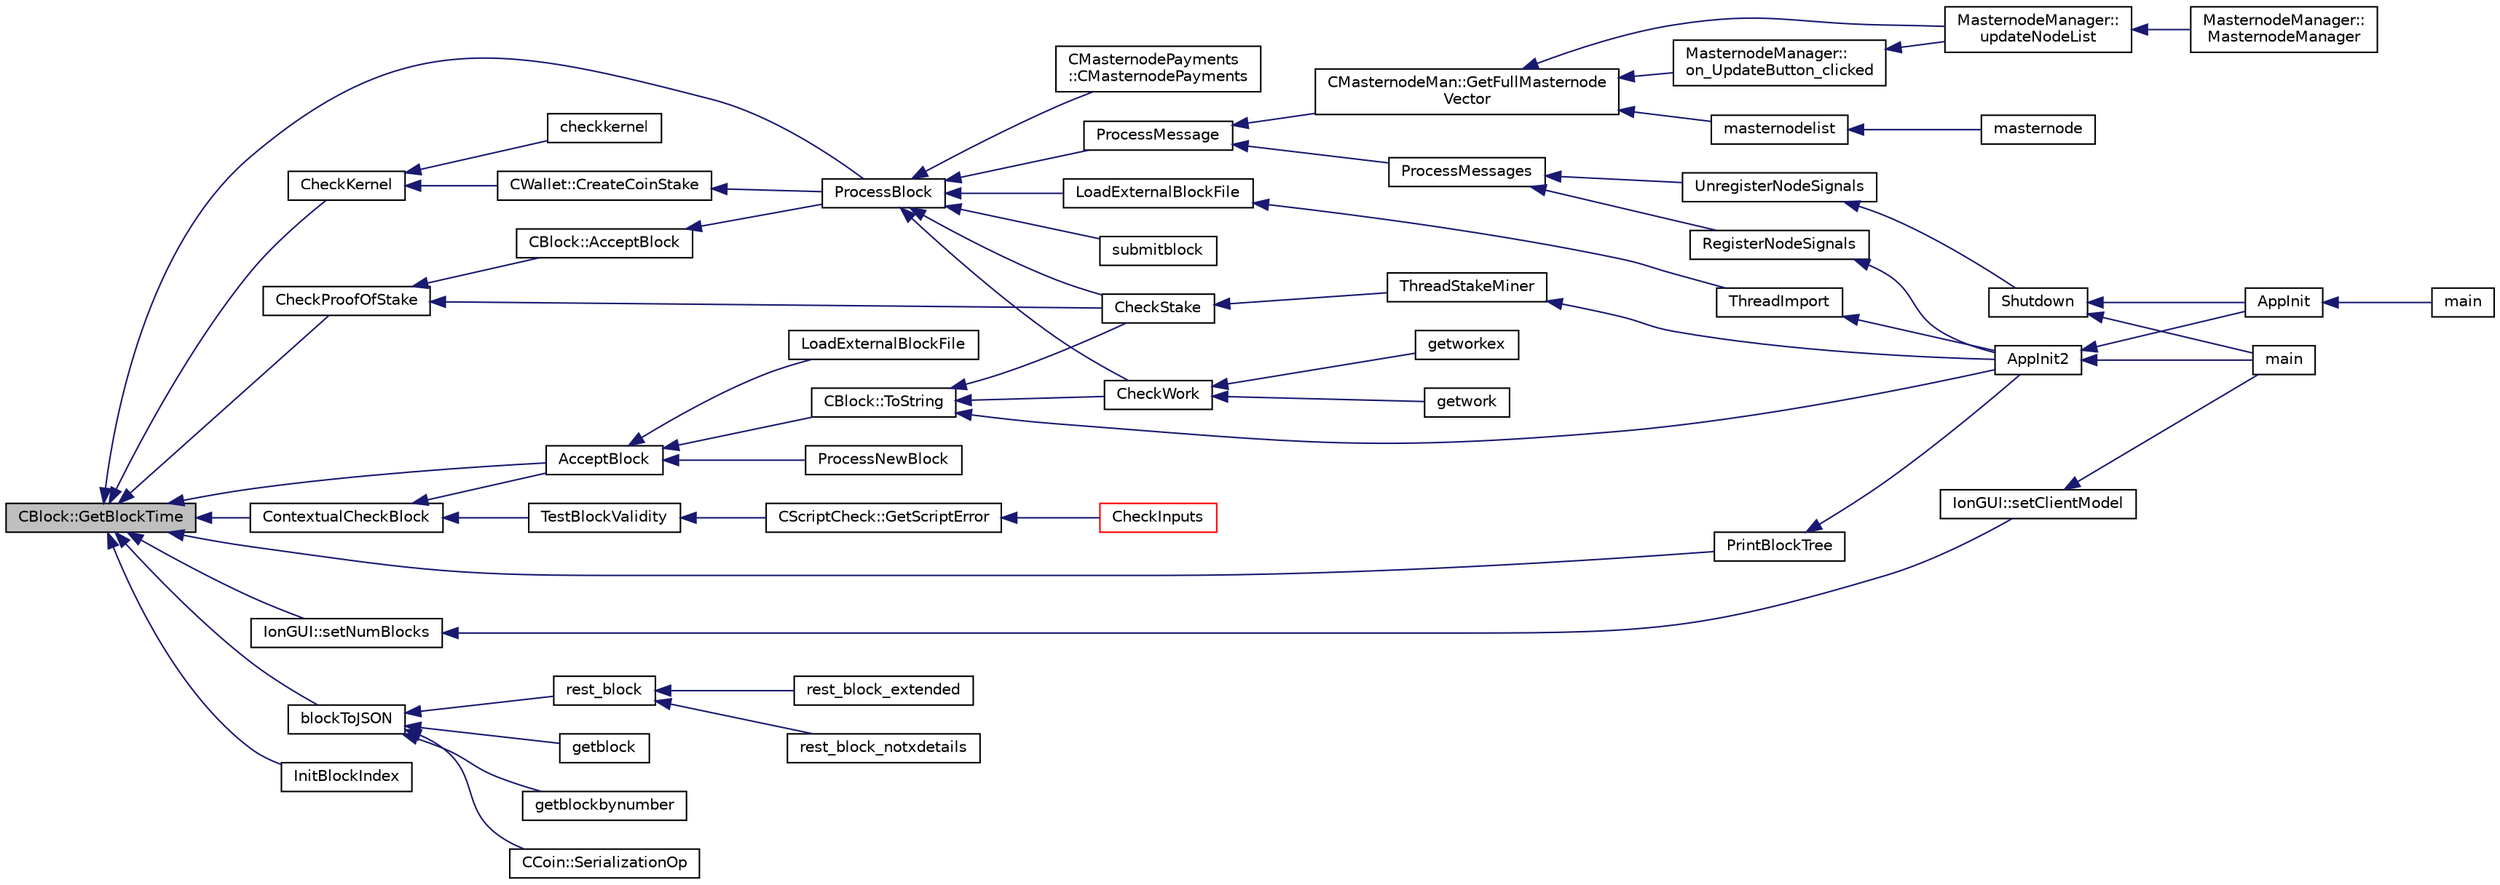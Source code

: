 digraph "CBlock::GetBlockTime"
{
  edge [fontname="Helvetica",fontsize="10",labelfontname="Helvetica",labelfontsize="10"];
  node [fontname="Helvetica",fontsize="10",shape=record];
  rankdir="LR";
  Node545 [label="CBlock::GetBlockTime",height=0.2,width=0.4,color="black", fillcolor="grey75", style="filled", fontcolor="black"];
  Node545 -> Node546 [dir="back",color="midnightblue",fontsize="10",style="solid",fontname="Helvetica"];
  Node546 [label="ProcessBlock",height=0.2,width=0.4,color="black", fillcolor="white", style="filled",URL="$d4/dbf/main_8h.html#a7c8a7be3439bb5e1e40548a332a3cf29"];
  Node546 -> Node547 [dir="back",color="midnightblue",fontsize="10",style="solid",fontname="Helvetica"];
  Node547 [label="LoadExternalBlockFile",height=0.2,width=0.4,color="black", fillcolor="white", style="filled",URL="$df/d0a/main_8cpp.html#afbdbbb5a1b376748e5460cbcf644a9af"];
  Node547 -> Node548 [dir="back",color="midnightblue",fontsize="10",style="solid",fontname="Helvetica"];
  Node548 [label="ThreadImport",height=0.2,width=0.4,color="black", fillcolor="white", style="filled",URL="$d4/dbf/main_8h.html#a0189c34248cd89bbbe20d4d6045bd7c9"];
  Node548 -> Node549 [dir="back",color="midnightblue",fontsize="10",style="solid",fontname="Helvetica"];
  Node549 [label="AppInit2",height=0.2,width=0.4,color="black", fillcolor="white", style="filled",URL="$d8/dc0/init_8h.html#a1a4c1bfbf6ba1db77e988b89b9cadfd3",tooltip="Initialize ion. "];
  Node549 -> Node550 [dir="back",color="midnightblue",fontsize="10",style="solid",fontname="Helvetica"];
  Node550 [label="AppInit",height=0.2,width=0.4,color="black", fillcolor="white", style="filled",URL="$d4/d35/iond_8cpp.html#ac59316b767e6984e1285f0531275286b"];
  Node550 -> Node551 [dir="back",color="midnightblue",fontsize="10",style="solid",fontname="Helvetica"];
  Node551 [label="main",height=0.2,width=0.4,color="black", fillcolor="white", style="filled",URL="$d4/d35/iond_8cpp.html#a0ddf1224851353fc92bfbff6f499fa97"];
  Node549 -> Node552 [dir="back",color="midnightblue",fontsize="10",style="solid",fontname="Helvetica"];
  Node552 [label="main",height=0.2,width=0.4,color="black", fillcolor="white", style="filled",URL="$d5/d2d/ion_8cpp.html#a0ddf1224851353fc92bfbff6f499fa97"];
  Node546 -> Node553 [dir="back",color="midnightblue",fontsize="10",style="solid",fontname="Helvetica"];
  Node553 [label="ProcessMessage",height=0.2,width=0.4,color="black", fillcolor="white", style="filled",URL="$df/d0a/main_8cpp.html#a8ba92b1a4bce3c835e887a9073d17d8e"];
  Node553 -> Node554 [dir="back",color="midnightblue",fontsize="10",style="solid",fontname="Helvetica"];
  Node554 [label="ProcessMessages",height=0.2,width=0.4,color="black", fillcolor="white", style="filled",URL="$d4/dbf/main_8h.html#a196f9318f02448b85b28d612698934fd"];
  Node554 -> Node555 [dir="back",color="midnightblue",fontsize="10",style="solid",fontname="Helvetica"];
  Node555 [label="RegisterNodeSignals",height=0.2,width=0.4,color="black", fillcolor="white", style="filled",URL="$d4/dbf/main_8h.html#ab02615ff65f91d69f8d786ec900baa8a",tooltip="Register with a network node to receive its signals. "];
  Node555 -> Node549 [dir="back",color="midnightblue",fontsize="10",style="solid",fontname="Helvetica"];
  Node554 -> Node556 [dir="back",color="midnightblue",fontsize="10",style="solid",fontname="Helvetica"];
  Node556 [label="UnregisterNodeSignals",height=0.2,width=0.4,color="black", fillcolor="white", style="filled",URL="$d4/dbf/main_8h.html#a3ef0cc6e9d9d6435ee2a5569244d6ebd",tooltip="Unregister a network node. "];
  Node556 -> Node557 [dir="back",color="midnightblue",fontsize="10",style="solid",fontname="Helvetica"];
  Node557 [label="Shutdown",height=0.2,width=0.4,color="black", fillcolor="white", style="filled",URL="$d8/dc0/init_8h.html#ac5f038c2b480cf9ef5e19e3eba8dbaf9"];
  Node557 -> Node550 [dir="back",color="midnightblue",fontsize="10",style="solid",fontname="Helvetica"];
  Node557 -> Node552 [dir="back",color="midnightblue",fontsize="10",style="solid",fontname="Helvetica"];
  Node553 -> Node558 [dir="back",color="midnightblue",fontsize="10",style="solid",fontname="Helvetica"];
  Node558 [label="CMasternodeMan::GetFullMasternode\lVector",height=0.2,width=0.4,color="black", fillcolor="white", style="filled",URL="$dc/d6b/class_c_masternode_man.html#ab39e213a7601e1bef2eba1d5d63206f5"];
  Node558 -> Node559 [dir="back",color="midnightblue",fontsize="10",style="solid",fontname="Helvetica"];
  Node559 [label="MasternodeManager::\lupdateNodeList",height=0.2,width=0.4,color="black", fillcolor="white", style="filled",URL="$d9/d70/class_masternode_manager.html#a5485a8bd6ccf673027165cc1207dfae9"];
  Node559 -> Node560 [dir="back",color="midnightblue",fontsize="10",style="solid",fontname="Helvetica"];
  Node560 [label="MasternodeManager::\lMasternodeManager",height=0.2,width=0.4,color="black", fillcolor="white", style="filled",URL="$d9/d70/class_masternode_manager.html#ad18cb99065e056e6b791e2356de826bf"];
  Node558 -> Node561 [dir="back",color="midnightblue",fontsize="10",style="solid",fontname="Helvetica"];
  Node561 [label="MasternodeManager::\lon_UpdateButton_clicked",height=0.2,width=0.4,color="black", fillcolor="white", style="filled",URL="$d9/d70/class_masternode_manager.html#ae8d07b4d869e3eb09fe1be445eff0430"];
  Node561 -> Node559 [dir="back",color="midnightblue",fontsize="10",style="solid",fontname="Helvetica"];
  Node558 -> Node562 [dir="back",color="midnightblue",fontsize="10",style="solid",fontname="Helvetica"];
  Node562 [label="masternodelist",height=0.2,width=0.4,color="black", fillcolor="white", style="filled",URL="$d5/d6b/rpcstashedsend_8cpp.html#a3a7ed7e37f21eb2912afc6e776f7236c"];
  Node562 -> Node563 [dir="back",color="midnightblue",fontsize="10",style="solid",fontname="Helvetica"];
  Node563 [label="masternode",height=0.2,width=0.4,color="black", fillcolor="white", style="filled",URL="$d5/d6b/rpcstashedsend_8cpp.html#a30609e443aeb47c29ed0878d16b1b5e1"];
  Node546 -> Node564 [dir="back",color="midnightblue",fontsize="10",style="solid",fontname="Helvetica"];
  Node564 [label="CMasternodePayments\l::CMasternodePayments",height=0.2,width=0.4,color="black", fillcolor="white", style="filled",URL="$dc/d9a/class_c_masternode_payments.html#a4b9454f265a927528c881716e7649973"];
  Node546 -> Node565 [dir="back",color="midnightblue",fontsize="10",style="solid",fontname="Helvetica"];
  Node565 [label="CheckWork",height=0.2,width=0.4,color="black", fillcolor="white", style="filled",URL="$de/d13/miner_8h.html#aadd8a05aa6d8fae1c0f4daa5e971a12a",tooltip="Check mined proof-of-work block. "];
  Node565 -> Node566 [dir="back",color="midnightblue",fontsize="10",style="solid",fontname="Helvetica"];
  Node566 [label="getworkex",height=0.2,width=0.4,color="black", fillcolor="white", style="filled",URL="$d4/ddd/rpcmining_8cpp.html#aa40f86dc468a3f2ef4a3bba99e20a069"];
  Node565 -> Node567 [dir="back",color="midnightblue",fontsize="10",style="solid",fontname="Helvetica"];
  Node567 [label="getwork",height=0.2,width=0.4,color="black", fillcolor="white", style="filled",URL="$d4/ddd/rpcmining_8cpp.html#a356be62c93d38267a7da9e1cb644d547"];
  Node546 -> Node568 [dir="back",color="midnightblue",fontsize="10",style="solid",fontname="Helvetica"];
  Node568 [label="CheckStake",height=0.2,width=0.4,color="black", fillcolor="white", style="filled",URL="$de/d13/miner_8h.html#a68be4bcfa03b86095641eac5ca996fed",tooltip="Check mined proof-of-stake block. "];
  Node568 -> Node569 [dir="back",color="midnightblue",fontsize="10",style="solid",fontname="Helvetica"];
  Node569 [label="ThreadStakeMiner",height=0.2,width=0.4,color="black", fillcolor="white", style="filled",URL="$d6/de3/miner_8cpp.html#a31faece5ef0e403969b3d3debd79b352"];
  Node569 -> Node549 [dir="back",color="midnightblue",fontsize="10",style="solid",fontname="Helvetica"];
  Node546 -> Node570 [dir="back",color="midnightblue",fontsize="10",style="solid",fontname="Helvetica"];
  Node570 [label="submitblock",height=0.2,width=0.4,color="black", fillcolor="white", style="filled",URL="$d4/ddd/rpcmining_8cpp.html#a6fc1aa077add8cb1c74207056616134d"];
  Node545 -> Node571 [dir="back",color="midnightblue",fontsize="10",style="solid",fontname="Helvetica"];
  Node571 [label="PrintBlockTree",height=0.2,width=0.4,color="black", fillcolor="white", style="filled",URL="$d4/dbf/main_8h.html#aac88c75e65aa0dee60e4332dbcc16120"];
  Node571 -> Node549 [dir="back",color="midnightblue",fontsize="10",style="solid",fontname="Helvetica"];
  Node545 -> Node572 [dir="back",color="midnightblue",fontsize="10",style="solid",fontname="Helvetica"];
  Node572 [label="IonGUI::setNumBlocks",height=0.2,width=0.4,color="black", fillcolor="white", style="filled",URL="$dc/d0b/class_ion_g_u_i.html#a542b8a51434274ffd2c8ec83b1fdd28c",tooltip="Set number of blocks shown in the UI. "];
  Node572 -> Node573 [dir="back",color="midnightblue",fontsize="10",style="solid",fontname="Helvetica"];
  Node573 [label="IonGUI::setClientModel",height=0.2,width=0.4,color="black", fillcolor="white", style="filled",URL="$dc/d0b/class_ion_g_u_i.html#aee0c583c834ce4f4c598c29db83b0680",tooltip="Set the client model. "];
  Node573 -> Node552 [dir="back",color="midnightblue",fontsize="10",style="solid",fontname="Helvetica"];
  Node545 -> Node574 [dir="back",color="midnightblue",fontsize="10",style="solid",fontname="Helvetica"];
  Node574 [label="blockToJSON",height=0.2,width=0.4,color="black", fillcolor="white", style="filled",URL="$d0/d47/rpcblockchain_8cpp.html#a414df5de934bac4418f19c9293f63dad"];
  Node574 -> Node575 [dir="back",color="midnightblue",fontsize="10",style="solid",fontname="Helvetica"];
  Node575 [label="CCoin::SerializationOp",height=0.2,width=0.4,color="black", fillcolor="white", style="filled",URL="$d6/d99/struct_c_coin.html#a2a0a2532bdacb03b087b3b0a400830ec"];
  Node574 -> Node576 [dir="back",color="midnightblue",fontsize="10",style="solid",fontname="Helvetica"];
  Node576 [label="rest_block",height=0.2,width=0.4,color="black", fillcolor="white", style="filled",URL="$d8/d04/rest_8cpp.html#a99e4aae76e1b90f996cf7c24b5281464"];
  Node576 -> Node577 [dir="back",color="midnightblue",fontsize="10",style="solid",fontname="Helvetica"];
  Node577 [label="rest_block_extended",height=0.2,width=0.4,color="black", fillcolor="white", style="filled",URL="$d8/d04/rest_8cpp.html#af08858ee3c5d6236db44a62c423e0c0e"];
  Node576 -> Node578 [dir="back",color="midnightblue",fontsize="10",style="solid",fontname="Helvetica"];
  Node578 [label="rest_block_notxdetails",height=0.2,width=0.4,color="black", fillcolor="white", style="filled",URL="$d8/d04/rest_8cpp.html#acf422a3f71f1fd9963d6c65517bbb654"];
  Node574 -> Node579 [dir="back",color="midnightblue",fontsize="10",style="solid",fontname="Helvetica"];
  Node579 [label="getblock",height=0.2,width=0.4,color="black", fillcolor="white", style="filled",URL="$d0/d47/rpcblockchain_8cpp.html#a63608cf1bb275120194c3b4e070af3d7"];
  Node574 -> Node580 [dir="back",color="midnightblue",fontsize="10",style="solid",fontname="Helvetica"];
  Node580 [label="getblockbynumber",height=0.2,width=0.4,color="black", fillcolor="white", style="filled",URL="$d0/d47/rpcblockchain_8cpp.html#a4039f7b3e313c63b81c98e3fc479a117"];
  Node545 -> Node581 [dir="back",color="midnightblue",fontsize="10",style="solid",fontname="Helvetica"];
  Node581 [label="CheckProofOfStake",height=0.2,width=0.4,color="black", fillcolor="white", style="filled",URL="$d4/dd4/stake_8h.html#a01e09fbdb926d4581ea48c4cf2f337a1"];
  Node581 -> Node582 [dir="back",color="midnightblue",fontsize="10",style="solid",fontname="Helvetica"];
  Node582 [label="CBlock::AcceptBlock",height=0.2,width=0.4,color="black", fillcolor="white", style="filled",URL="$d3/d51/class_c_block.html#a3f990a713116bd15c1f221c88b012ccf"];
  Node582 -> Node546 [dir="back",color="midnightblue",fontsize="10",style="solid",fontname="Helvetica"];
  Node581 -> Node568 [dir="back",color="midnightblue",fontsize="10",style="solid",fontname="Helvetica"];
  Node545 -> Node583 [dir="back",color="midnightblue",fontsize="10",style="solid",fontname="Helvetica"];
  Node583 [label="CheckKernel",height=0.2,width=0.4,color="black", fillcolor="white", style="filled",URL="$d4/dd4/stake_8h.html#a65bf2727fbb2781621c1b66999fb0f98"];
  Node583 -> Node584 [dir="back",color="midnightblue",fontsize="10",style="solid",fontname="Helvetica"];
  Node584 [label="checkkernel",height=0.2,width=0.4,color="black", fillcolor="white", style="filled",URL="$d4/ddd/rpcmining_8cpp.html#a36ee2284a7252841b8a62a9531b6acbc"];
  Node583 -> Node585 [dir="back",color="midnightblue",fontsize="10",style="solid",fontname="Helvetica"];
  Node585 [label="CWallet::CreateCoinStake",height=0.2,width=0.4,color="black", fillcolor="white", style="filled",URL="$d2/de5/class_c_wallet.html#a644df129468440aa36f49ca3716a3c19"];
  Node585 -> Node546 [dir="back",color="midnightblue",fontsize="10",style="solid",fontname="Helvetica"];
  Node545 -> Node586 [dir="back",color="midnightblue",fontsize="10",style="solid",fontname="Helvetica"];
  Node586 [label="ContextualCheckBlock",height=0.2,width=0.4,color="black", fillcolor="white", style="filled",URL="$dd/d7d/validation_8cpp.html#a3738f9e2128f53dff80e660afa21de3e"];
  Node586 -> Node587 [dir="back",color="midnightblue",fontsize="10",style="solid",fontname="Helvetica"];
  Node587 [label="AcceptBlock",height=0.2,width=0.4,color="black", fillcolor="white", style="filled",URL="$dd/d7d/validation_8cpp.html#aaa7054d6767ac72da76062adba62e296",tooltip="Store block on disk. "];
  Node587 -> Node588 [dir="back",color="midnightblue",fontsize="10",style="solid",fontname="Helvetica"];
  Node588 [label="CBlock::ToString",height=0.2,width=0.4,color="black", fillcolor="white", style="filled",URL="$d3/d51/class_c_block.html#a0e8a98f10831c00ae76b3a831c4804e5"];
  Node588 -> Node549 [dir="back",color="midnightblue",fontsize="10",style="solid",fontname="Helvetica"];
  Node588 -> Node565 [dir="back",color="midnightblue",fontsize="10",style="solid",fontname="Helvetica"];
  Node588 -> Node568 [dir="back",color="midnightblue",fontsize="10",style="solid",fontname="Helvetica"];
  Node587 -> Node589 [dir="back",color="midnightblue",fontsize="10",style="solid",fontname="Helvetica"];
  Node589 [label="ProcessNewBlock",height=0.2,width=0.4,color="black", fillcolor="white", style="filled",URL="$db/d38/validation_8h.html#a290fce59049c0951b8eb73f0129bf6f0",tooltip="Process an incoming block. "];
  Node587 -> Node590 [dir="back",color="midnightblue",fontsize="10",style="solid",fontname="Helvetica"];
  Node590 [label="LoadExternalBlockFile",height=0.2,width=0.4,color="black", fillcolor="white", style="filled",URL="$db/d38/validation_8h.html#a2233339a13d09038cf2e46f4d0144be4",tooltip="Import blocks from an external file. "];
  Node586 -> Node591 [dir="back",color="midnightblue",fontsize="10",style="solid",fontname="Helvetica"];
  Node591 [label="TestBlockValidity",height=0.2,width=0.4,color="black", fillcolor="white", style="filled",URL="$db/d38/validation_8h.html#a12c39e969c9077605ae8a91730fb78d3",tooltip="Check a block is completely valid from start to finish (only works on top of our current best block..."];
  Node591 -> Node592 [dir="back",color="midnightblue",fontsize="10",style="solid",fontname="Helvetica"];
  Node592 [label="CScriptCheck::GetScriptError",height=0.2,width=0.4,color="black", fillcolor="white", style="filled",URL="$df/d12/class_c_script_check.html#a1340496c37e521c253606b5957173afd"];
  Node592 -> Node593 [dir="back",color="midnightblue",fontsize="10",style="solid",fontname="Helvetica"];
  Node593 [label="CheckInputs",height=0.2,width=0.4,color="red", fillcolor="white", style="filled",URL="$dd/d7d/validation_8cpp.html#a48897c72856156ef5606fc27fe1954f3",tooltip="Check whether all inputs of this transaction are valid (no double spends, scripts & sigs..."];
  Node545 -> Node587 [dir="back",color="midnightblue",fontsize="10",style="solid",fontname="Helvetica"];
  Node545 -> Node611 [dir="back",color="midnightblue",fontsize="10",style="solid",fontname="Helvetica"];
  Node611 [label="InitBlockIndex",height=0.2,width=0.4,color="black", fillcolor="white", style="filled",URL="$db/d38/validation_8h.html#aaf2e19311fff6b9cd421a9a9d59f7ff1",tooltip="Initialize a new block tree database + block data on disk. "];
}
